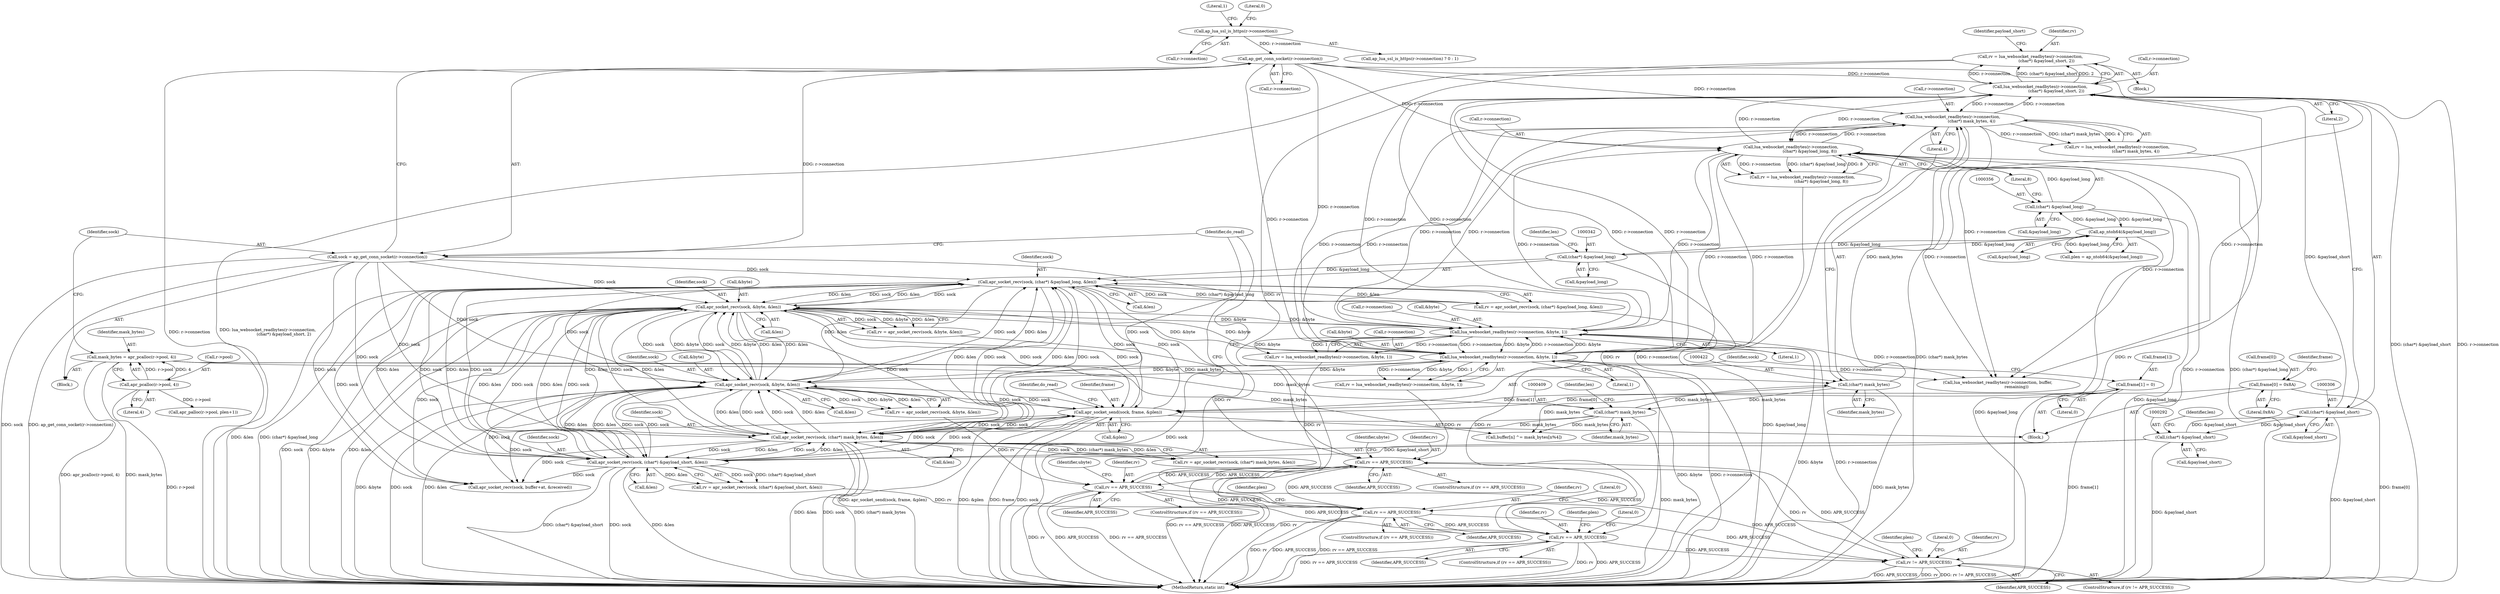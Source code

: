 digraph "0_httpd_643f0fcf3b8ab09a68f0ecd2aa37aafeda3e63ef@API" {
"1000299" [label="(Call,rv = lua_websocket_readbytes(r->connection, \n                        (char*) &payload_short, 2))"];
"1000301" [label="(Call,lua_websocket_readbytes(r->connection, \n                        (char*) &payload_short, 2))"];
"1000417" [label="(Call,lua_websocket_readbytes(r->connection, \n                            (char*) mask_bytes, 4))"];
"1000170" [label="(Call,ap_get_conn_socket(r->connection))"];
"1000155" [label="(Call,ap_lua_ssl_is_https(r->connection))"];
"1000351" [label="(Call,lua_websocket_readbytes(r->connection, \n                            (char*) &payload_long, 8))"];
"1000244" [label="(Call,lua_websocket_readbytes(r->connection, &byte, 1))"];
"1000195" [label="(Call,lua_websocket_readbytes(r->connection, &byte, 1))"];
"1000185" [label="(Call,apr_socket_recv(sock, &byte, &len))"];
"1000567" [label="(Call,apr_socket_send(sock, frame, &plen))"];
"1000406" [label="(Call,apr_socket_recv(sock, (char*) mask_bytes, &len))"];
"1000339" [label="(Call,apr_socket_recv(sock, (char*) &payload_long, &len))"];
"1000289" [label="(Call,apr_socket_recv(sock, (char*) &payload_short, &len))"];
"1000168" [label="(Call,sock = ap_get_conn_socket(r->connection))"];
"1000234" [label="(Call,apr_socket_recv(sock, &byte, &len))"];
"1000291" [label="(Call,(char*) &payload_short)"];
"1000305" [label="(Call,(char*) &payload_short)"];
"1000341" [label="(Call,(char*) &payload_long)"];
"1000367" [label="(Call,ap_ntoh64(&payload_long))"];
"1000355" [label="(Call,(char*) &payload_long)"];
"1000408" [label="(Call,(char*) mask_bytes)"];
"1000421" [label="(Call,(char*) mask_bytes)"];
"1000161" [label="(Call,mask_bytes = apr_pcalloc(r->pool, 4))"];
"1000163" [label="(Call,apr_pcalloc(r->pool, 4))"];
"1000562" [label="(Call,frame[1] = 0)"];
"1000557" [label="(Call,frame[0] = 0x8A)"];
"1000315" [label="(Call,rv == APR_SUCCESS)"];
"1000203" [label="(Call,rv == APR_SUCCESS)"];
"1000252" [label="(Call,rv == APR_SUCCESS)"];
"1000361" [label="(Call,rv == APR_SUCCESS)"];
"1000426" [label="(Call,rv != APR_SUCCESS)"];
"1000254" [label="(Identifier,APR_SUCCESS)"];
"1000568" [label="(Identifier,sock)"];
"1000355" [label="(Call,(char*) &payload_long)"];
"1000435" [label="(Identifier,plen)"];
"1000170" [label="(Call,ap_get_conn_socket(r->connection))"];
"1000314" [label="(ControlStructure,if (rv == APR_SUCCESS))"];
"1000573" [label="(Identifier,do_read)"];
"1000404" [label="(Call,rv = apr_socket_recv(sock, (char*) mask_bytes, &len))"];
"1000171" [label="(Call,r->connection)"];
"1000199" [label="(Call,&byte)"];
"1000289" [label="(Call,apr_socket_recv(sock, (char*) &payload_short, &len))"];
"1000567" [label="(Call,apr_socket_send(sock, frame, &plen))"];
"1000455" [label="(Call,apr_palloc(r->pool, plen+1))"];
"1000410" [label="(Identifier,mask_bytes)"];
"1000305" [label="(Call,(char*) &payload_short)"];
"1000161" [label="(Call,mask_bytes = apr_pcalloc(r->pool, 4))"];
"1000309" [label="(Literal,2)"];
"1000337" [label="(Call,rv = apr_socket_recv(sock, (char*) &payload_long, &len))"];
"1000234" [label="(Call,apr_socket_recv(sock, &byte, &len))"];
"1000317" [label="(Identifier,APR_SUCCESS)"];
"1000257" [label="(Identifier,ubyte)"];
"1000424" [label="(Literal,4)"];
"1000561" [label="(Literal,0x8A)"];
"1000316" [label="(Identifier,rv)"];
"1000311" [label="(Identifier,payload_short)"];
"1000343" [label="(Call,&payload_long)"];
"1000242" [label="(Call,rv = lua_websocket_readbytes(r->connection, &byte, 1))"];
"1000195" [label="(Call,lua_websocket_readbytes(r->connection, &byte, 1))"];
"1000116" [label="(Block,)"];
"1000245" [label="(Call,r->connection)"];
"1000325" [label="(Literal,0)"];
"1000205" [label="(Identifier,APR_SUCCESS)"];
"1000407" [label="(Identifier,sock)"];
"1000509" [label="(Call,lua_websocket_readbytes(r->connection, buffer, \n                            remaining))"];
"1000203" [label="(Call,rv == APR_SUCCESS)"];
"1000352" [label="(Call,r->connection)"];
"1000287" [label="(Call,rv = apr_socket_recv(sock, (char*) &payload_short, &len))"];
"1000244" [label="(Call,lua_websocket_readbytes(r->connection, &byte, 1))"];
"1000406" [label="(Call,apr_socket_recv(sock, (char*) mask_bytes, &len))"];
"1000162" [label="(Identifier,mask_bytes)"];
"1000202" [label="(ControlStructure,if (rv == APR_SUCCESS))"];
"1000302" [label="(Call,r->connection)"];
"1000291" [label="(Call,(char*) &payload_short)"];
"1000367" [label="(Call,ap_ntoh64(&payload_long))"];
"1000238" [label="(Call,&len)"];
"1000175" [label="(Identifier,do_read)"];
"1000250" [label="(Literal,1)"];
"1000301" [label="(Call,lua_websocket_readbytes(r->connection, \n                        (char*) &payload_short, 2))"];
"1000345" [label="(Call,&len)"];
"1000558" [label="(Call,frame[0])"];
"1000232" [label="(Call,rv = apr_socket_recv(sock, &byte, &len))"];
"1000183" [label="(Call,rv = apr_socket_recv(sock, &byte, &len))"];
"1000251" [label="(ControlStructure,if (rv == APR_SUCCESS))"];
"1000307" [label="(Call,&payload_short)"];
"1000563" [label="(Call,frame[1])"];
"1000363" [label="(Identifier,APR_SUCCESS)"];
"1000480" [label="(Call,apr_socket_recv(sock, buffer+at, &received))"];
"1000213" [label="(Identifier,ubyte)"];
"1000569" [label="(Identifier,frame)"];
"1000426" [label="(Call,rv != APR_SUCCESS)"];
"1000418" [label="(Call,r->connection)"];
"1000154" [label="(Call,ap_lua_ssl_is_https(r->connection) ? 0 : 1)"];
"1000186" [label="(Identifier,sock)"];
"1000315" [label="(Call,rv == APR_SUCCESS)"];
"1000193" [label="(Call,rv = lua_websocket_readbytes(r->connection, &byte, 1))"];
"1000362" [label="(Identifier,rv)"];
"1000566" [label="(Literal,0)"];
"1000366" [label="(Identifier,plen)"];
"1000411" [label="(Call,&len)"];
"1000339" [label="(Call,apr_socket_recv(sock, (char*) &payload_long, &len))"];
"1000368" [label="(Call,&payload_long)"];
"1000167" [label="(Literal,4)"];
"1000351" [label="(Call,lua_websocket_readbytes(r->connection, \n                            (char*) &payload_long, 8))"];
"1000185" [label="(Call,apr_socket_recv(sock, &byte, &len))"];
"1000295" [label="(Call,&len)"];
"1000417" [label="(Call,lua_websocket_readbytes(r->connection, \n                            (char*) mask_bytes, 4))"];
"1000412" [label="(Identifier,len)"];
"1000423" [label="(Identifier,mask_bytes)"];
"1000155" [label="(Call,ap_lua_ssl_is_https(r->connection))"];
"1000360" [label="(ControlStructure,if (rv == APR_SUCCESS))"];
"1000341" [label="(Call,(char*) &payload_long)"];
"1000204" [label="(Identifier,rv)"];
"1000431" [label="(Literal,0)"];
"1000201" [label="(Literal,1)"];
"1000189" [label="(Call,&len)"];
"1000168" [label="(Call,sock = ap_get_conn_socket(r->connection))"];
"1000298" [label="(Block,)"];
"1000290" [label="(Identifier,sock)"];
"1000349" [label="(Call,rv = lua_websocket_readbytes(r->connection, \n                            (char*) &payload_long, 8))"];
"1000300" [label="(Identifier,rv)"];
"1000346" [label="(Identifier,len)"];
"1000428" [label="(Identifier,APR_SUCCESS)"];
"1000164" [label="(Call,r->pool)"];
"1000357" [label="(Call,&payload_long)"];
"1000299" [label="(Call,rv = lua_websocket_readbytes(r->connection, \n                        (char*) &payload_short, 2))"];
"1000373" [label="(Literal,0)"];
"1000169" [label="(Identifier,sock)"];
"1000296" [label="(Identifier,len)"];
"1000235" [label="(Identifier,sock)"];
"1000415" [label="(Call,rv = lua_websocket_readbytes(r->connection, \n                            (char*) mask_bytes, 4))"];
"1000562" [label="(Call,frame[1] = 0)"];
"1000570" [label="(Call,&plen)"];
"1000293" [label="(Call,&payload_short)"];
"1000160" [label="(Literal,1)"];
"1000187" [label="(Call,&byte)"];
"1000248" [label="(Call,&byte)"];
"1000365" [label="(Call,plen = ap_ntoh64(&payload_long))"];
"1000252" [label="(Call,rv == APR_SUCCESS)"];
"1000361" [label="(Call,rv == APR_SUCCESS)"];
"1000408" [label="(Call,(char*) mask_bytes)"];
"1000564" [label="(Identifier,frame)"];
"1000427" [label="(Identifier,rv)"];
"1000425" [label="(ControlStructure,if (rv != APR_SUCCESS))"];
"1000557" [label="(Call,frame[0] = 0x8A)"];
"1000253" [label="(Identifier,rv)"];
"1000236" [label="(Call,&byte)"];
"1000340" [label="(Identifier,sock)"];
"1000552" [label="(Block,)"];
"1000359" [label="(Literal,8)"];
"1000156" [label="(Call,r->connection)"];
"1000196" [label="(Call,r->connection)"];
"1000421" [label="(Call,(char*) mask_bytes)"];
"1000528" [label="(Call,buffer[n] ^= mask_bytes[n%4])"];
"1000320" [label="(Identifier,plen)"];
"1000159" [label="(Literal,0)"];
"1000577" [label="(MethodReturn,static int)"];
"1000163" [label="(Call,apr_pcalloc(r->pool, 4))"];
"1000299" -> "1000298"  [label="AST: "];
"1000299" -> "1000301"  [label="CFG: "];
"1000300" -> "1000299"  [label="AST: "];
"1000301" -> "1000299"  [label="AST: "];
"1000311" -> "1000299"  [label="CFG: "];
"1000299" -> "1000577"  [label="DDG: lua_websocket_readbytes(r->connection, \n                        (char*) &payload_short, 2)"];
"1000301" -> "1000299"  [label="DDG: r->connection"];
"1000301" -> "1000299"  [label="DDG: (char*) &payload_short"];
"1000301" -> "1000299"  [label="DDG: 2"];
"1000299" -> "1000315"  [label="DDG: rv"];
"1000301" -> "1000309"  [label="CFG: "];
"1000302" -> "1000301"  [label="AST: "];
"1000305" -> "1000301"  [label="AST: "];
"1000309" -> "1000301"  [label="AST: "];
"1000301" -> "1000577"  [label="DDG: (char*) &payload_short"];
"1000301" -> "1000577"  [label="DDG: r->connection"];
"1000301" -> "1000195"  [label="DDG: r->connection"];
"1000301" -> "1000244"  [label="DDG: r->connection"];
"1000417" -> "1000301"  [label="DDG: r->connection"];
"1000170" -> "1000301"  [label="DDG: r->connection"];
"1000351" -> "1000301"  [label="DDG: r->connection"];
"1000244" -> "1000301"  [label="DDG: r->connection"];
"1000195" -> "1000301"  [label="DDG: r->connection"];
"1000305" -> "1000301"  [label="DDG: &payload_short"];
"1000301" -> "1000351"  [label="DDG: r->connection"];
"1000301" -> "1000417"  [label="DDG: r->connection"];
"1000301" -> "1000509"  [label="DDG: r->connection"];
"1000417" -> "1000415"  [label="AST: "];
"1000417" -> "1000424"  [label="CFG: "];
"1000418" -> "1000417"  [label="AST: "];
"1000421" -> "1000417"  [label="AST: "];
"1000424" -> "1000417"  [label="AST: "];
"1000415" -> "1000417"  [label="CFG: "];
"1000417" -> "1000577"  [label="DDG: r->connection"];
"1000417" -> "1000577"  [label="DDG: (char*) mask_bytes"];
"1000417" -> "1000195"  [label="DDG: r->connection"];
"1000417" -> "1000244"  [label="DDG: r->connection"];
"1000417" -> "1000351"  [label="DDG: r->connection"];
"1000417" -> "1000415"  [label="DDG: r->connection"];
"1000417" -> "1000415"  [label="DDG: (char*) mask_bytes"];
"1000417" -> "1000415"  [label="DDG: 4"];
"1000170" -> "1000417"  [label="DDG: r->connection"];
"1000351" -> "1000417"  [label="DDG: r->connection"];
"1000244" -> "1000417"  [label="DDG: r->connection"];
"1000195" -> "1000417"  [label="DDG: r->connection"];
"1000421" -> "1000417"  [label="DDG: mask_bytes"];
"1000417" -> "1000509"  [label="DDG: r->connection"];
"1000170" -> "1000168"  [label="AST: "];
"1000170" -> "1000171"  [label="CFG: "];
"1000171" -> "1000170"  [label="AST: "];
"1000168" -> "1000170"  [label="CFG: "];
"1000170" -> "1000577"  [label="DDG: r->connection"];
"1000170" -> "1000168"  [label="DDG: r->connection"];
"1000155" -> "1000170"  [label="DDG: r->connection"];
"1000170" -> "1000195"  [label="DDG: r->connection"];
"1000170" -> "1000244"  [label="DDG: r->connection"];
"1000170" -> "1000351"  [label="DDG: r->connection"];
"1000170" -> "1000509"  [label="DDG: r->connection"];
"1000155" -> "1000154"  [label="AST: "];
"1000155" -> "1000156"  [label="CFG: "];
"1000156" -> "1000155"  [label="AST: "];
"1000159" -> "1000155"  [label="CFG: "];
"1000160" -> "1000155"  [label="CFG: "];
"1000351" -> "1000349"  [label="AST: "];
"1000351" -> "1000359"  [label="CFG: "];
"1000352" -> "1000351"  [label="AST: "];
"1000355" -> "1000351"  [label="AST: "];
"1000359" -> "1000351"  [label="AST: "];
"1000349" -> "1000351"  [label="CFG: "];
"1000351" -> "1000577"  [label="DDG: r->connection"];
"1000351" -> "1000577"  [label="DDG: (char*) &payload_long"];
"1000351" -> "1000195"  [label="DDG: r->connection"];
"1000351" -> "1000244"  [label="DDG: r->connection"];
"1000351" -> "1000349"  [label="DDG: r->connection"];
"1000351" -> "1000349"  [label="DDG: (char*) &payload_long"];
"1000351" -> "1000349"  [label="DDG: 8"];
"1000244" -> "1000351"  [label="DDG: r->connection"];
"1000195" -> "1000351"  [label="DDG: r->connection"];
"1000355" -> "1000351"  [label="DDG: &payload_long"];
"1000351" -> "1000509"  [label="DDG: r->connection"];
"1000244" -> "1000242"  [label="AST: "];
"1000244" -> "1000250"  [label="CFG: "];
"1000245" -> "1000244"  [label="AST: "];
"1000248" -> "1000244"  [label="AST: "];
"1000250" -> "1000244"  [label="AST: "];
"1000242" -> "1000244"  [label="CFG: "];
"1000244" -> "1000577"  [label="DDG: &byte"];
"1000244" -> "1000577"  [label="DDG: r->connection"];
"1000244" -> "1000185"  [label="DDG: &byte"];
"1000244" -> "1000195"  [label="DDG: r->connection"];
"1000244" -> "1000195"  [label="DDG: &byte"];
"1000244" -> "1000242"  [label="DDG: r->connection"];
"1000244" -> "1000242"  [label="DDG: &byte"];
"1000244" -> "1000242"  [label="DDG: 1"];
"1000195" -> "1000244"  [label="DDG: r->connection"];
"1000195" -> "1000244"  [label="DDG: &byte"];
"1000185" -> "1000244"  [label="DDG: &byte"];
"1000244" -> "1000509"  [label="DDG: r->connection"];
"1000195" -> "1000193"  [label="AST: "];
"1000195" -> "1000201"  [label="CFG: "];
"1000196" -> "1000195"  [label="AST: "];
"1000199" -> "1000195"  [label="AST: "];
"1000201" -> "1000195"  [label="AST: "];
"1000193" -> "1000195"  [label="CFG: "];
"1000195" -> "1000577"  [label="DDG: &byte"];
"1000195" -> "1000577"  [label="DDG: r->connection"];
"1000195" -> "1000185"  [label="DDG: &byte"];
"1000195" -> "1000193"  [label="DDG: r->connection"];
"1000195" -> "1000193"  [label="DDG: &byte"];
"1000195" -> "1000193"  [label="DDG: 1"];
"1000185" -> "1000195"  [label="DDG: &byte"];
"1000234" -> "1000195"  [label="DDG: &byte"];
"1000195" -> "1000234"  [label="DDG: &byte"];
"1000195" -> "1000509"  [label="DDG: r->connection"];
"1000185" -> "1000183"  [label="AST: "];
"1000185" -> "1000189"  [label="CFG: "];
"1000186" -> "1000185"  [label="AST: "];
"1000187" -> "1000185"  [label="AST: "];
"1000189" -> "1000185"  [label="AST: "];
"1000183" -> "1000185"  [label="CFG: "];
"1000185" -> "1000577"  [label="DDG: sock"];
"1000185" -> "1000577"  [label="DDG: &byte"];
"1000185" -> "1000577"  [label="DDG: &len"];
"1000185" -> "1000183"  [label="DDG: sock"];
"1000185" -> "1000183"  [label="DDG: &byte"];
"1000185" -> "1000183"  [label="DDG: &len"];
"1000567" -> "1000185"  [label="DDG: sock"];
"1000406" -> "1000185"  [label="DDG: sock"];
"1000406" -> "1000185"  [label="DDG: &len"];
"1000339" -> "1000185"  [label="DDG: sock"];
"1000339" -> "1000185"  [label="DDG: &len"];
"1000289" -> "1000185"  [label="DDG: sock"];
"1000289" -> "1000185"  [label="DDG: &len"];
"1000168" -> "1000185"  [label="DDG: sock"];
"1000234" -> "1000185"  [label="DDG: sock"];
"1000234" -> "1000185"  [label="DDG: &byte"];
"1000234" -> "1000185"  [label="DDG: &len"];
"1000185" -> "1000234"  [label="DDG: sock"];
"1000185" -> "1000234"  [label="DDG: &byte"];
"1000185" -> "1000234"  [label="DDG: &len"];
"1000185" -> "1000289"  [label="DDG: sock"];
"1000185" -> "1000289"  [label="DDG: &len"];
"1000185" -> "1000339"  [label="DDG: sock"];
"1000185" -> "1000339"  [label="DDG: &len"];
"1000185" -> "1000406"  [label="DDG: sock"];
"1000185" -> "1000406"  [label="DDG: &len"];
"1000185" -> "1000480"  [label="DDG: sock"];
"1000185" -> "1000567"  [label="DDG: sock"];
"1000567" -> "1000552"  [label="AST: "];
"1000567" -> "1000570"  [label="CFG: "];
"1000568" -> "1000567"  [label="AST: "];
"1000569" -> "1000567"  [label="AST: "];
"1000570" -> "1000567"  [label="AST: "];
"1000573" -> "1000567"  [label="CFG: "];
"1000567" -> "1000577"  [label="DDG: frame"];
"1000567" -> "1000577"  [label="DDG: sock"];
"1000567" -> "1000577"  [label="DDG: apr_socket_send(sock, frame, &plen)"];
"1000567" -> "1000577"  [label="DDG: &plen"];
"1000567" -> "1000234"  [label="DDG: sock"];
"1000567" -> "1000289"  [label="DDG: sock"];
"1000567" -> "1000339"  [label="DDG: sock"];
"1000567" -> "1000406"  [label="DDG: sock"];
"1000567" -> "1000480"  [label="DDG: sock"];
"1000406" -> "1000567"  [label="DDG: sock"];
"1000339" -> "1000567"  [label="DDG: sock"];
"1000289" -> "1000567"  [label="DDG: sock"];
"1000168" -> "1000567"  [label="DDG: sock"];
"1000234" -> "1000567"  [label="DDG: sock"];
"1000562" -> "1000567"  [label="DDG: frame[1]"];
"1000557" -> "1000567"  [label="DDG: frame[0]"];
"1000406" -> "1000404"  [label="AST: "];
"1000406" -> "1000411"  [label="CFG: "];
"1000407" -> "1000406"  [label="AST: "];
"1000408" -> "1000406"  [label="AST: "];
"1000411" -> "1000406"  [label="AST: "];
"1000404" -> "1000406"  [label="CFG: "];
"1000406" -> "1000577"  [label="DDG: &len"];
"1000406" -> "1000577"  [label="DDG: sock"];
"1000406" -> "1000577"  [label="DDG: (char*) mask_bytes"];
"1000406" -> "1000234"  [label="DDG: sock"];
"1000406" -> "1000234"  [label="DDG: &len"];
"1000406" -> "1000289"  [label="DDG: sock"];
"1000406" -> "1000289"  [label="DDG: &len"];
"1000406" -> "1000339"  [label="DDG: sock"];
"1000406" -> "1000339"  [label="DDG: &len"];
"1000406" -> "1000404"  [label="DDG: sock"];
"1000406" -> "1000404"  [label="DDG: (char*) mask_bytes"];
"1000406" -> "1000404"  [label="DDG: &len"];
"1000339" -> "1000406"  [label="DDG: sock"];
"1000339" -> "1000406"  [label="DDG: &len"];
"1000289" -> "1000406"  [label="DDG: sock"];
"1000289" -> "1000406"  [label="DDG: &len"];
"1000168" -> "1000406"  [label="DDG: sock"];
"1000234" -> "1000406"  [label="DDG: sock"];
"1000234" -> "1000406"  [label="DDG: &len"];
"1000408" -> "1000406"  [label="DDG: mask_bytes"];
"1000406" -> "1000480"  [label="DDG: sock"];
"1000339" -> "1000337"  [label="AST: "];
"1000339" -> "1000345"  [label="CFG: "];
"1000340" -> "1000339"  [label="AST: "];
"1000341" -> "1000339"  [label="AST: "];
"1000345" -> "1000339"  [label="AST: "];
"1000337" -> "1000339"  [label="CFG: "];
"1000339" -> "1000577"  [label="DDG: sock"];
"1000339" -> "1000577"  [label="DDG: &len"];
"1000339" -> "1000577"  [label="DDG: (char*) &payload_long"];
"1000339" -> "1000234"  [label="DDG: sock"];
"1000339" -> "1000234"  [label="DDG: &len"];
"1000339" -> "1000289"  [label="DDG: sock"];
"1000339" -> "1000289"  [label="DDG: &len"];
"1000339" -> "1000337"  [label="DDG: sock"];
"1000339" -> "1000337"  [label="DDG: (char*) &payload_long"];
"1000339" -> "1000337"  [label="DDG: &len"];
"1000289" -> "1000339"  [label="DDG: sock"];
"1000289" -> "1000339"  [label="DDG: &len"];
"1000168" -> "1000339"  [label="DDG: sock"];
"1000234" -> "1000339"  [label="DDG: sock"];
"1000234" -> "1000339"  [label="DDG: &len"];
"1000341" -> "1000339"  [label="DDG: &payload_long"];
"1000339" -> "1000480"  [label="DDG: sock"];
"1000289" -> "1000287"  [label="AST: "];
"1000289" -> "1000295"  [label="CFG: "];
"1000290" -> "1000289"  [label="AST: "];
"1000291" -> "1000289"  [label="AST: "];
"1000295" -> "1000289"  [label="AST: "];
"1000287" -> "1000289"  [label="CFG: "];
"1000289" -> "1000577"  [label="DDG: (char*) &payload_short"];
"1000289" -> "1000577"  [label="DDG: sock"];
"1000289" -> "1000577"  [label="DDG: &len"];
"1000289" -> "1000234"  [label="DDG: sock"];
"1000289" -> "1000234"  [label="DDG: &len"];
"1000289" -> "1000287"  [label="DDG: sock"];
"1000289" -> "1000287"  [label="DDG: (char*) &payload_short"];
"1000289" -> "1000287"  [label="DDG: &len"];
"1000168" -> "1000289"  [label="DDG: sock"];
"1000234" -> "1000289"  [label="DDG: sock"];
"1000234" -> "1000289"  [label="DDG: &len"];
"1000291" -> "1000289"  [label="DDG: &payload_short"];
"1000289" -> "1000480"  [label="DDG: sock"];
"1000168" -> "1000116"  [label="AST: "];
"1000169" -> "1000168"  [label="AST: "];
"1000175" -> "1000168"  [label="CFG: "];
"1000168" -> "1000577"  [label="DDG: sock"];
"1000168" -> "1000577"  [label="DDG: ap_get_conn_socket(r->connection)"];
"1000168" -> "1000234"  [label="DDG: sock"];
"1000168" -> "1000480"  [label="DDG: sock"];
"1000234" -> "1000232"  [label="AST: "];
"1000234" -> "1000238"  [label="CFG: "];
"1000235" -> "1000234"  [label="AST: "];
"1000236" -> "1000234"  [label="AST: "];
"1000238" -> "1000234"  [label="AST: "];
"1000232" -> "1000234"  [label="CFG: "];
"1000234" -> "1000577"  [label="DDG: &byte"];
"1000234" -> "1000577"  [label="DDG: sock"];
"1000234" -> "1000577"  [label="DDG: &len"];
"1000234" -> "1000232"  [label="DDG: sock"];
"1000234" -> "1000232"  [label="DDG: &byte"];
"1000234" -> "1000232"  [label="DDG: &len"];
"1000234" -> "1000480"  [label="DDG: sock"];
"1000291" -> "1000293"  [label="CFG: "];
"1000292" -> "1000291"  [label="AST: "];
"1000293" -> "1000291"  [label="AST: "];
"1000296" -> "1000291"  [label="CFG: "];
"1000291" -> "1000577"  [label="DDG: &payload_short"];
"1000305" -> "1000291"  [label="DDG: &payload_short"];
"1000291" -> "1000305"  [label="DDG: &payload_short"];
"1000305" -> "1000307"  [label="CFG: "];
"1000306" -> "1000305"  [label="AST: "];
"1000307" -> "1000305"  [label="AST: "];
"1000309" -> "1000305"  [label="CFG: "];
"1000305" -> "1000577"  [label="DDG: &payload_short"];
"1000341" -> "1000343"  [label="CFG: "];
"1000342" -> "1000341"  [label="AST: "];
"1000343" -> "1000341"  [label="AST: "];
"1000346" -> "1000341"  [label="CFG: "];
"1000341" -> "1000577"  [label="DDG: &payload_long"];
"1000367" -> "1000341"  [label="DDG: &payload_long"];
"1000341" -> "1000367"  [label="DDG: &payload_long"];
"1000367" -> "1000365"  [label="AST: "];
"1000367" -> "1000368"  [label="CFG: "];
"1000368" -> "1000367"  [label="AST: "];
"1000365" -> "1000367"  [label="CFG: "];
"1000367" -> "1000577"  [label="DDG: &payload_long"];
"1000367" -> "1000355"  [label="DDG: &payload_long"];
"1000367" -> "1000365"  [label="DDG: &payload_long"];
"1000355" -> "1000367"  [label="DDG: &payload_long"];
"1000355" -> "1000357"  [label="CFG: "];
"1000356" -> "1000355"  [label="AST: "];
"1000357" -> "1000355"  [label="AST: "];
"1000359" -> "1000355"  [label="CFG: "];
"1000355" -> "1000577"  [label="DDG: &payload_long"];
"1000408" -> "1000410"  [label="CFG: "];
"1000409" -> "1000408"  [label="AST: "];
"1000410" -> "1000408"  [label="AST: "];
"1000412" -> "1000408"  [label="CFG: "];
"1000408" -> "1000577"  [label="DDG: mask_bytes"];
"1000421" -> "1000408"  [label="DDG: mask_bytes"];
"1000161" -> "1000408"  [label="DDG: mask_bytes"];
"1000408" -> "1000421"  [label="DDG: mask_bytes"];
"1000408" -> "1000528"  [label="DDG: mask_bytes"];
"1000421" -> "1000423"  [label="CFG: "];
"1000422" -> "1000421"  [label="AST: "];
"1000423" -> "1000421"  [label="AST: "];
"1000424" -> "1000421"  [label="CFG: "];
"1000421" -> "1000577"  [label="DDG: mask_bytes"];
"1000161" -> "1000421"  [label="DDG: mask_bytes"];
"1000421" -> "1000528"  [label="DDG: mask_bytes"];
"1000161" -> "1000116"  [label="AST: "];
"1000161" -> "1000163"  [label="CFG: "];
"1000162" -> "1000161"  [label="AST: "];
"1000163" -> "1000161"  [label="AST: "];
"1000169" -> "1000161"  [label="CFG: "];
"1000161" -> "1000577"  [label="DDG: apr_pcalloc(r->pool, 4)"];
"1000161" -> "1000577"  [label="DDG: mask_bytes"];
"1000163" -> "1000161"  [label="DDG: r->pool"];
"1000163" -> "1000161"  [label="DDG: 4"];
"1000161" -> "1000528"  [label="DDG: mask_bytes"];
"1000163" -> "1000167"  [label="CFG: "];
"1000164" -> "1000163"  [label="AST: "];
"1000167" -> "1000163"  [label="AST: "];
"1000163" -> "1000577"  [label="DDG: r->pool"];
"1000163" -> "1000455"  [label="DDG: r->pool"];
"1000562" -> "1000552"  [label="AST: "];
"1000562" -> "1000566"  [label="CFG: "];
"1000563" -> "1000562"  [label="AST: "];
"1000566" -> "1000562"  [label="AST: "];
"1000568" -> "1000562"  [label="CFG: "];
"1000562" -> "1000577"  [label="DDG: frame[1]"];
"1000557" -> "1000552"  [label="AST: "];
"1000557" -> "1000561"  [label="CFG: "];
"1000558" -> "1000557"  [label="AST: "];
"1000561" -> "1000557"  [label="AST: "];
"1000564" -> "1000557"  [label="CFG: "];
"1000557" -> "1000577"  [label="DDG: frame[0]"];
"1000315" -> "1000314"  [label="AST: "];
"1000315" -> "1000317"  [label="CFG: "];
"1000316" -> "1000315"  [label="AST: "];
"1000317" -> "1000315"  [label="AST: "];
"1000320" -> "1000315"  [label="CFG: "];
"1000325" -> "1000315"  [label="CFG: "];
"1000315" -> "1000577"  [label="DDG: rv == APR_SUCCESS"];
"1000315" -> "1000577"  [label="DDG: rv"];
"1000315" -> "1000577"  [label="DDG: APR_SUCCESS"];
"1000315" -> "1000203"  [label="DDG: APR_SUCCESS"];
"1000287" -> "1000315"  [label="DDG: rv"];
"1000252" -> "1000315"  [label="DDG: APR_SUCCESS"];
"1000315" -> "1000361"  [label="DDG: APR_SUCCESS"];
"1000315" -> "1000426"  [label="DDG: APR_SUCCESS"];
"1000203" -> "1000202"  [label="AST: "];
"1000203" -> "1000205"  [label="CFG: "];
"1000204" -> "1000203"  [label="AST: "];
"1000205" -> "1000203"  [label="AST: "];
"1000175" -> "1000203"  [label="CFG: "];
"1000213" -> "1000203"  [label="CFG: "];
"1000203" -> "1000577"  [label="DDG: rv == APR_SUCCESS"];
"1000203" -> "1000577"  [label="DDG: APR_SUCCESS"];
"1000203" -> "1000577"  [label="DDG: rv"];
"1000193" -> "1000203"  [label="DDG: rv"];
"1000183" -> "1000203"  [label="DDG: rv"];
"1000426" -> "1000203"  [label="DDG: APR_SUCCESS"];
"1000252" -> "1000203"  [label="DDG: APR_SUCCESS"];
"1000361" -> "1000203"  [label="DDG: APR_SUCCESS"];
"1000203" -> "1000252"  [label="DDG: APR_SUCCESS"];
"1000252" -> "1000251"  [label="AST: "];
"1000252" -> "1000254"  [label="CFG: "];
"1000253" -> "1000252"  [label="AST: "];
"1000254" -> "1000252"  [label="AST: "];
"1000175" -> "1000252"  [label="CFG: "];
"1000257" -> "1000252"  [label="CFG: "];
"1000252" -> "1000577"  [label="DDG: rv"];
"1000252" -> "1000577"  [label="DDG: APR_SUCCESS"];
"1000252" -> "1000577"  [label="DDG: rv == APR_SUCCESS"];
"1000232" -> "1000252"  [label="DDG: rv"];
"1000242" -> "1000252"  [label="DDG: rv"];
"1000252" -> "1000361"  [label="DDG: APR_SUCCESS"];
"1000252" -> "1000426"  [label="DDG: APR_SUCCESS"];
"1000361" -> "1000360"  [label="AST: "];
"1000361" -> "1000363"  [label="CFG: "];
"1000362" -> "1000361"  [label="AST: "];
"1000363" -> "1000361"  [label="AST: "];
"1000366" -> "1000361"  [label="CFG: "];
"1000373" -> "1000361"  [label="CFG: "];
"1000361" -> "1000577"  [label="DDG: rv == APR_SUCCESS"];
"1000361" -> "1000577"  [label="DDG: rv"];
"1000361" -> "1000577"  [label="DDG: APR_SUCCESS"];
"1000337" -> "1000361"  [label="DDG: rv"];
"1000349" -> "1000361"  [label="DDG: rv"];
"1000361" -> "1000426"  [label="DDG: APR_SUCCESS"];
"1000426" -> "1000425"  [label="AST: "];
"1000426" -> "1000428"  [label="CFG: "];
"1000427" -> "1000426"  [label="AST: "];
"1000428" -> "1000426"  [label="AST: "];
"1000431" -> "1000426"  [label="CFG: "];
"1000435" -> "1000426"  [label="CFG: "];
"1000426" -> "1000577"  [label="DDG: APR_SUCCESS"];
"1000426" -> "1000577"  [label="DDG: rv"];
"1000426" -> "1000577"  [label="DDG: rv != APR_SUCCESS"];
"1000404" -> "1000426"  [label="DDG: rv"];
"1000415" -> "1000426"  [label="DDG: rv"];
}
